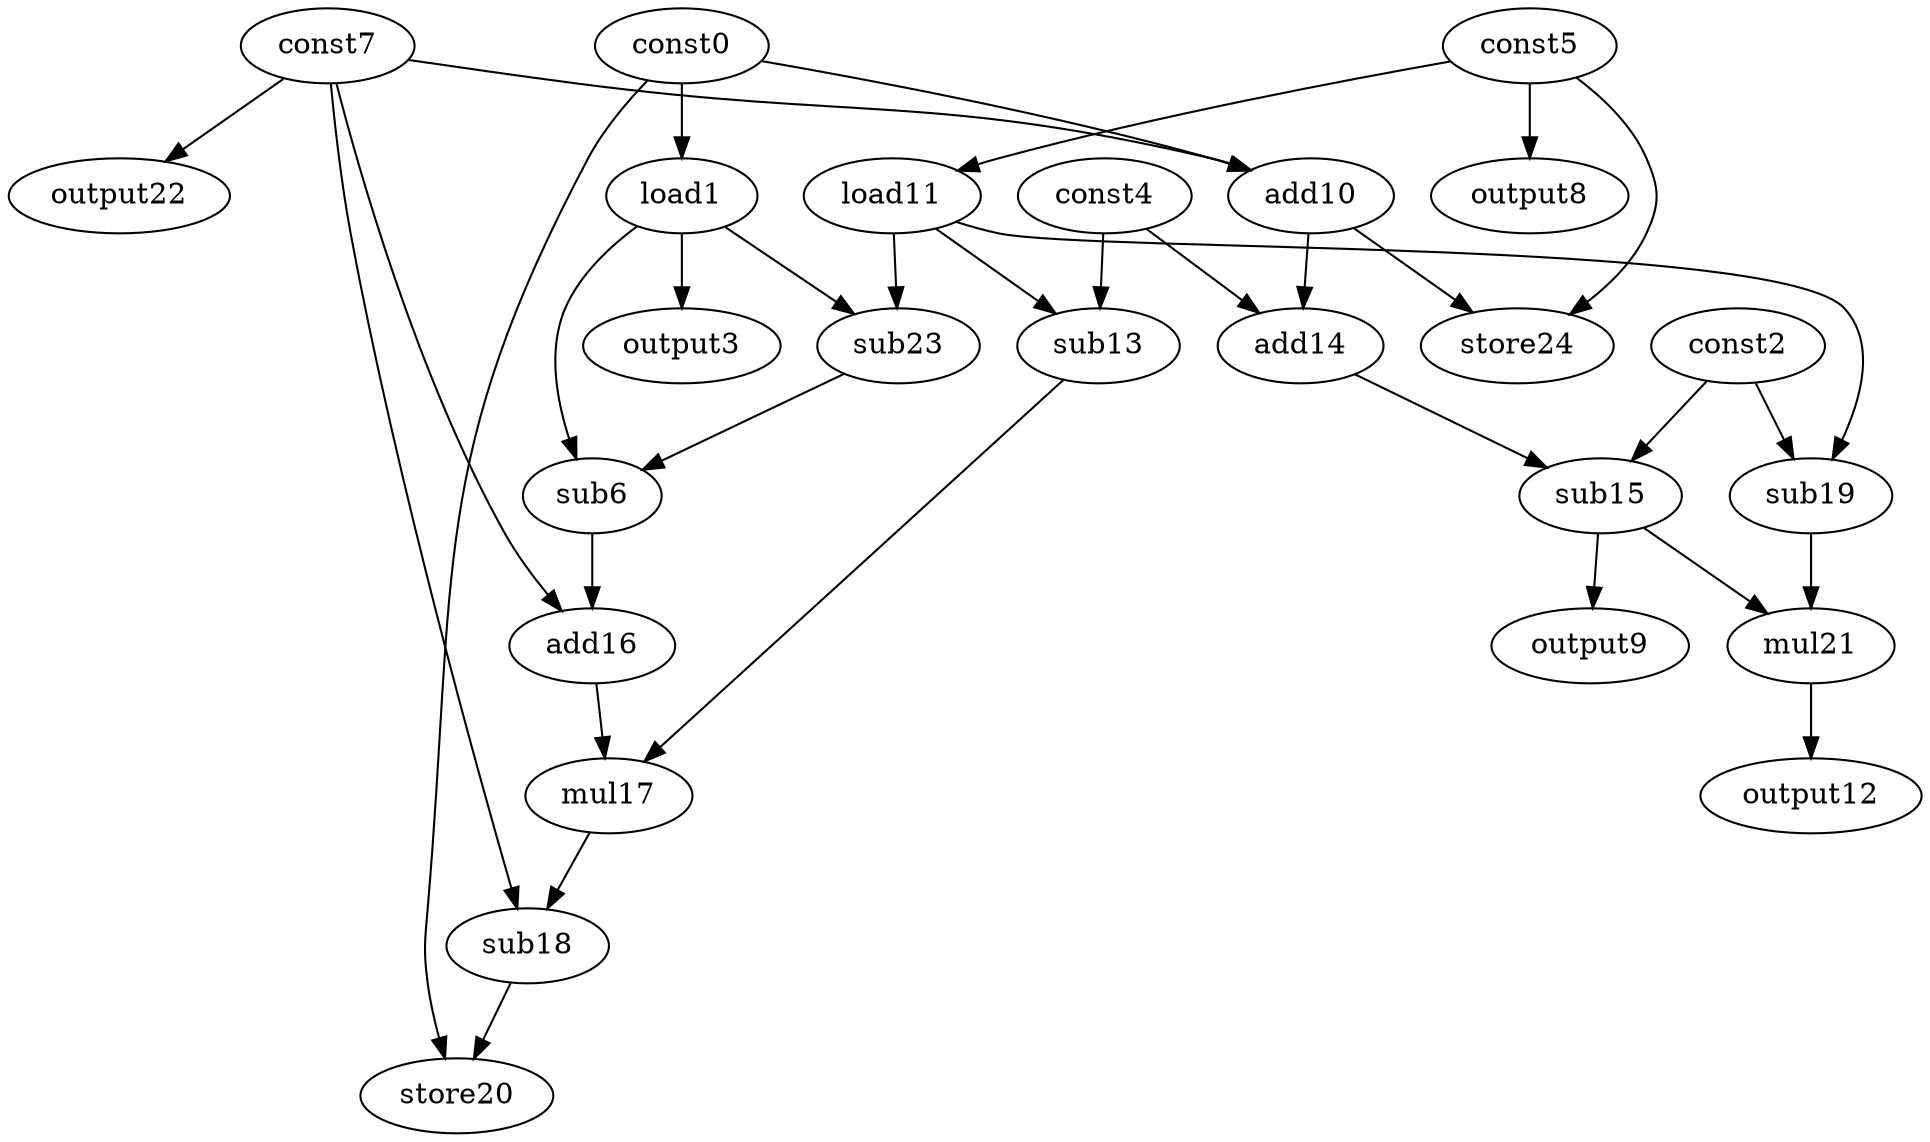 digraph G { 
const0[opcode=const]; 
load1[opcode=load]; 
const2[opcode=const]; 
output3[opcode=output]; 
const4[opcode=const]; 
const5[opcode=const]; 
sub6[opcode=sub]; 
const7[opcode=const]; 
output8[opcode=output]; 
output9[opcode=output]; 
add10[opcode=add]; 
load11[opcode=load]; 
output12[opcode=output]; 
sub13[opcode=sub]; 
add14[opcode=add]; 
sub15[opcode=sub]; 
add16[opcode=add]; 
mul17[opcode=mul]; 
sub18[opcode=sub]; 
sub19[opcode=sub]; 
store20[opcode=store]; 
mul21[opcode=mul]; 
output22[opcode=output]; 
sub23[opcode=sub]; 
store24[opcode=store]; 
const0->load1[operand=0];
const5->output8[operand=0];
const0->add10[operand=0];
const7->add10[operand=1];
const5->load11[operand=0];
const7->output22[operand=0];
load1->output3[operand=0];
load11->sub13[operand=0];
const4->sub13[operand=1];
add10->add14[operand=0];
const4->add14[operand=1];
const2->sub19[operand=0];
load11->sub19[operand=1];
load1->sub23[operand=0];
load11->sub23[operand=1];
add10->store24[operand=0];
const5->store24[operand=1];
load1->sub6[operand=0];
sub23->sub6[operand=1];
const2->sub15[operand=0];
add14->sub15[operand=1];
sub15->output9[operand=0];
sub6->add16[operand=0];
const7->add16[operand=1];
sub19->mul21[operand=0];
sub15->mul21[operand=1];
mul21->output12[operand=0];
add16->mul17[operand=0];
sub13->mul17[operand=1];
mul17->sub18[operand=0];
const7->sub18[operand=1];
const0->store20[operand=0];
sub18->store20[operand=1];
}
